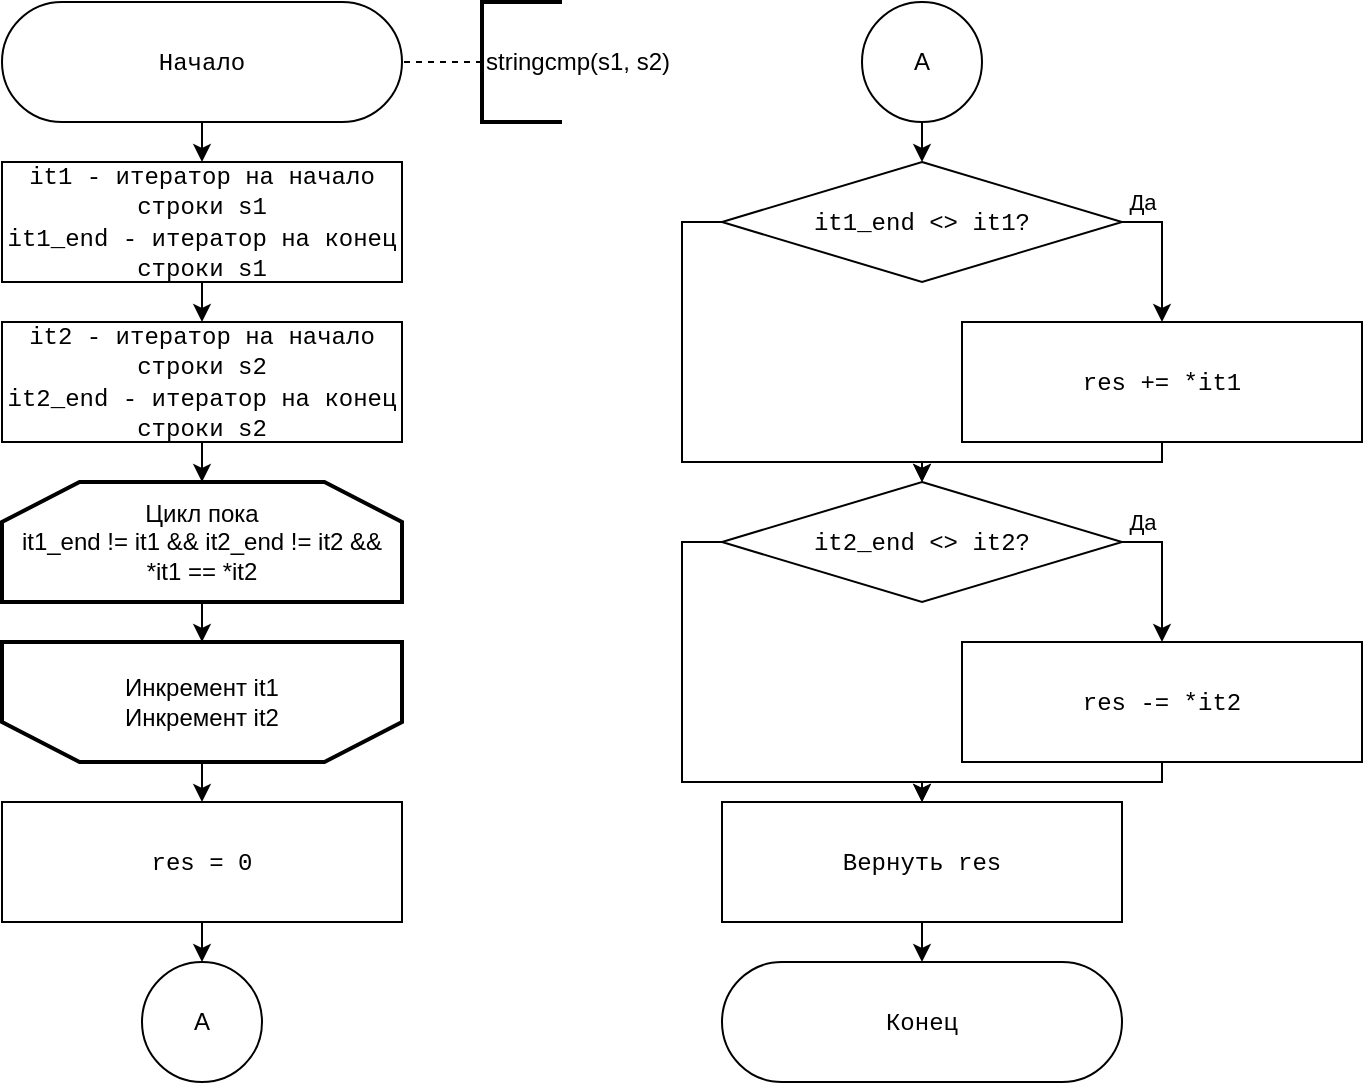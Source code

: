 <mxfile version="15.4.0" type="device" pages="3"><diagram id="o8VH5TPgY_gEBX9UMWoy" name="nonparallel"><mxGraphModel dx="1221" dy="725" grid="1" gridSize="10" guides="1" tooltips="1" connect="1" arrows="1" fold="1" page="1" pageScale="1" pageWidth="850" pageHeight="1100" math="0" shadow="0"><root><mxCell id="0"/><mxCell id="1" parent="0"/><mxCell id="UhBaUYW1Ahzp2JPRD1nM-7" style="edgeStyle=orthogonalEdgeStyle;rounded=0;orthogonalLoop=1;jettySize=auto;html=1;exitX=0.5;exitY=1;exitDx=0;exitDy=0;entryX=0.5;entryY=0;entryDx=0;entryDy=0;" edge="1" parent="1" source="UhBaUYW1Ahzp2JPRD1nM-1" target="UhBaUYW1Ahzp2JPRD1nM-5"><mxGeometry relative="1" as="geometry"/></mxCell><mxCell id="UhBaUYW1Ahzp2JPRD1nM-1" value="&lt;font face=&quot;Courier New&quot;&gt;Начало&lt;/font&gt;" style="rounded=1;whiteSpace=wrap;html=1;arcSize=50;" vertex="1" parent="1"><mxGeometry x="40" y="40" width="200" height="60" as="geometry"/></mxCell><mxCell id="UhBaUYW1Ahzp2JPRD1nM-2" style="edgeStyle=orthogonalEdgeStyle;rounded=0;orthogonalLoop=1;jettySize=auto;html=1;exitX=0;exitY=0.5;exitDx=0;exitDy=0;exitPerimeter=0;entryX=1;entryY=0.5;entryDx=0;entryDy=0;endArrow=none;endFill=0;dashed=1;" edge="1" parent="1" source="UhBaUYW1Ahzp2JPRD1nM-3" target="UhBaUYW1Ahzp2JPRD1nM-1"><mxGeometry relative="1" as="geometry"/></mxCell><mxCell id="UhBaUYW1Ahzp2JPRD1nM-3" value="stringcmp(s1, s2)" style="strokeWidth=2;html=1;shape=mxgraph.flowchart.annotation_1;align=left;pointerEvents=1;" vertex="1" parent="1"><mxGeometry x="280" y="40" width="40" height="60" as="geometry"/></mxCell><mxCell id="UhBaUYW1Ahzp2JPRD1nM-4" style="edgeStyle=orthogonalEdgeStyle;rounded=0;orthogonalLoop=1;jettySize=auto;html=1;exitX=0.5;exitY=1;exitDx=0;exitDy=0;exitPerimeter=0;" edge="1" parent="1" source="UhBaUYW1Ahzp2JPRD1nM-3" target="UhBaUYW1Ahzp2JPRD1nM-3"><mxGeometry relative="1" as="geometry"/></mxCell><mxCell id="UhBaUYW1Ahzp2JPRD1nM-8" style="edgeStyle=orthogonalEdgeStyle;rounded=0;orthogonalLoop=1;jettySize=auto;html=1;exitX=0.5;exitY=1;exitDx=0;exitDy=0;entryX=0.5;entryY=0;entryDx=0;entryDy=0;" edge="1" parent="1" source="UhBaUYW1Ahzp2JPRD1nM-5" target="UhBaUYW1Ahzp2JPRD1nM-6"><mxGeometry relative="1" as="geometry"/></mxCell><mxCell id="UhBaUYW1Ahzp2JPRD1nM-5" value="&lt;font face=&quot;Courier New&quot;&gt;it1 - итератор на начало строки s1&lt;br&gt;it1_end - итератор на конец строки s1&lt;br&gt;&lt;/font&gt;" style="rounded=0;whiteSpace=wrap;html=1;" vertex="1" parent="1"><mxGeometry x="40" y="120" width="200" height="60" as="geometry"/></mxCell><mxCell id="UhBaUYW1Ahzp2JPRD1nM-12" style="edgeStyle=orthogonalEdgeStyle;rounded=0;orthogonalLoop=1;jettySize=auto;html=1;exitX=0.5;exitY=1;exitDx=0;exitDy=0;entryX=0.5;entryY=0;entryDx=0;entryDy=0;entryPerimeter=0;" edge="1" parent="1" source="UhBaUYW1Ahzp2JPRD1nM-6" target="UhBaUYW1Ahzp2JPRD1nM-9"><mxGeometry relative="1" as="geometry"/></mxCell><mxCell id="UhBaUYW1Ahzp2JPRD1nM-6" value="&lt;span style=&quot;font-family: &amp;#34;courier new&amp;#34;&quot;&gt;it2 - итератор на начало строки s2&lt;/span&gt;&lt;br style=&quot;font-family: &amp;#34;courier new&amp;#34;&quot;&gt;&lt;span style=&quot;font-family: &amp;#34;courier new&amp;#34;&quot;&gt;it2_end - итератор на конец строки s2&lt;/span&gt;" style="rounded=0;whiteSpace=wrap;html=1;" vertex="1" parent="1"><mxGeometry x="40" y="200" width="200" height="60" as="geometry"/></mxCell><mxCell id="UhBaUYW1Ahzp2JPRD1nM-13" style="edgeStyle=orthogonalEdgeStyle;rounded=0;orthogonalLoop=1;jettySize=auto;html=1;exitX=0.5;exitY=1;exitDx=0;exitDy=0;exitPerimeter=0;entryX=0.5;entryY=1;entryDx=0;entryDy=0;entryPerimeter=0;" edge="1" parent="1" source="UhBaUYW1Ahzp2JPRD1nM-9" target="UhBaUYW1Ahzp2JPRD1nM-10"><mxGeometry relative="1" as="geometry"/></mxCell><mxCell id="UhBaUYW1Ahzp2JPRD1nM-9" value="Цикл пока&lt;br&gt;it1_end != it1 &amp;amp;&amp;amp; it2_end != it2 &amp;amp;&amp;amp; *it1 == *it2" style="strokeWidth=2;html=1;shape=stencil(rZVNb4MwDIZ/Ta5VIFpXjlPWnapeetg5pe6ICgkKWbv9+6W4aHwMxrxKHPBreB9sbIUJWWWqBBZzowpg4pnF8cbaMggbXWgfwnCbYWLJMbxgmKwwVFUJqUftrJxW+xwwU3lnT3DRB39z0CYDh65izfhTeOZ6CZlaY4KJtqbqZFr5YKa0Ce/yDzTjiwfEfN5ijMpAKMCD66jf5W1RYPELmRTNI+0IpG5FDfc30uvfSRGNtKZ0r8+KZsK2hLr4gsc9XLKayduReAm1OlIvm60jVDfCEzIoYwso5F6lpzdn383hx68s1XW5B4kmXdgztIau16upBjQOuTYth8d/O/QaeAeLJcGC39mBUgblb6S5rWBiaIM+mIhaHRkjIY/WwcR8HXWe4zkyNroDg1rFc60WvgA=);whiteSpace=wrap;" vertex="1" parent="1"><mxGeometry x="40" y="280" width="200" height="60" as="geometry"/></mxCell><mxCell id="UhBaUYW1Ahzp2JPRD1nM-22" style="edgeStyle=orthogonalEdgeStyle;rounded=0;orthogonalLoop=1;jettySize=auto;html=1;exitX=0.5;exitY=0;exitDx=0;exitDy=0;exitPerimeter=0;entryX=0.5;entryY=0;entryDx=0;entryDy=0;" edge="1" parent="1" source="UhBaUYW1Ahzp2JPRD1nM-10" target="UhBaUYW1Ahzp2JPRD1nM-14"><mxGeometry relative="1" as="geometry"/></mxCell><mxCell id="UhBaUYW1Ahzp2JPRD1nM-10" value="Инкремент it1&lt;br&gt;Инкремент it2" style="strokeWidth=2;html=1;shape=stencil(rZVNb4MwDIZ/Ta5VIFpXjlPWnapeetg5pe6ICgkKWbv9+6W4aHwMxrxKHPBreB9sbIUJWWWqBBZzowpg4pnF8cbaMggbXWgfwnCbYWLJMbxgmKwwVFUJqUftrJxW+xwwU3lnT3DRB39z0CYDh65izfhTeOZ6CZlaY4KJtqbqZFr5YKa0Ce/yDzTjiwfEfN5ijMpAKMCD66jf5W1RYPELmRTNI+0IpG5FDfc30uvfSRGNtKZ0r8+KZsK2hLr4gsc9XLKayduReAm1OlIvm60jVDfCEzIoYwso5F6lpzdn383hx68s1XW5B4kmXdgztIau16upBjQOuTYth8d/O/QaeAeLJcGC39mBUgblb6S5rWBiaIM+mIhaHRkjIY/WwcR8HXWe4zkyNroDg1rFc60WvgA=);whiteSpace=wrap;direction=west;" vertex="1" parent="1"><mxGeometry x="40" y="360" width="200" height="60" as="geometry"/></mxCell><mxCell id="UhBaUYW1Ahzp2JPRD1nM-33" style="edgeStyle=orthogonalEdgeStyle;rounded=0;orthogonalLoop=1;jettySize=auto;html=1;exitX=0.5;exitY=1;exitDx=0;exitDy=0;entryX=0.5;entryY=0;entryDx=0;entryDy=0;" edge="1" parent="1" source="UhBaUYW1Ahzp2JPRD1nM-14" target="UhBaUYW1Ahzp2JPRD1nM-32"><mxGeometry relative="1" as="geometry"/></mxCell><mxCell id="UhBaUYW1Ahzp2JPRD1nM-14" value="&lt;font face=&quot;courier new&quot;&gt;res = 0&lt;/font&gt;" style="rounded=0;whiteSpace=wrap;html=1;" vertex="1" parent="1"><mxGeometry x="40" y="440" width="200" height="60" as="geometry"/></mxCell><mxCell id="UhBaUYW1Ahzp2JPRD1nM-23" style="edgeStyle=orthogonalEdgeStyle;rounded=0;orthogonalLoop=1;jettySize=auto;html=1;exitX=1;exitY=0.5;exitDx=0;exitDy=0;entryX=0.5;entryY=0;entryDx=0;entryDy=0;" edge="1" parent="1" source="UhBaUYW1Ahzp2JPRD1nM-15" target="UhBaUYW1Ahzp2JPRD1nM-16"><mxGeometry relative="1" as="geometry"/></mxCell><mxCell id="UhBaUYW1Ahzp2JPRD1nM-30" value="Да" style="edgeLabel;html=1;align=center;verticalAlign=middle;resizable=0;points=[];" vertex="1" connectable="0" parent="UhBaUYW1Ahzp2JPRD1nM-23"><mxGeometry x="-0.337" y="1" relative="1" as="geometry"><mxPoint x="-11" y="-13" as="offset"/></mxGeometry></mxCell><mxCell id="UhBaUYW1Ahzp2JPRD1nM-28" style="edgeStyle=orthogonalEdgeStyle;rounded=0;orthogonalLoop=1;jettySize=auto;html=1;exitX=0;exitY=0.5;exitDx=0;exitDy=0;entryX=0.5;entryY=0;entryDx=0;entryDy=0;" edge="1" parent="1" source="UhBaUYW1Ahzp2JPRD1nM-15" target="UhBaUYW1Ahzp2JPRD1nM-17"><mxGeometry relative="1" as="geometry"><Array as="points"><mxPoint x="380" y="150"/><mxPoint x="380" y="270"/><mxPoint x="500" y="270"/></Array></mxGeometry></mxCell><mxCell id="UhBaUYW1Ahzp2JPRD1nM-15" value="&lt;font face=&quot;Courier New&quot;&gt;it1_end &amp;lt;&amp;gt; it1?&lt;/font&gt;" style="rhombus;whiteSpace=wrap;html=1;" vertex="1" parent="1"><mxGeometry x="400" y="120" width="200" height="60" as="geometry"/></mxCell><mxCell id="UhBaUYW1Ahzp2JPRD1nM-24" style="edgeStyle=orthogonalEdgeStyle;rounded=0;orthogonalLoop=1;jettySize=auto;html=1;exitX=0.5;exitY=1;exitDx=0;exitDy=0;entryX=0.5;entryY=0;entryDx=0;entryDy=0;" edge="1" parent="1" source="UhBaUYW1Ahzp2JPRD1nM-16" target="UhBaUYW1Ahzp2JPRD1nM-17"><mxGeometry relative="1" as="geometry"><Array as="points"><mxPoint x="620" y="270"/><mxPoint x="500" y="270"/></Array></mxGeometry></mxCell><mxCell id="UhBaUYW1Ahzp2JPRD1nM-16" value="&lt;span style=&quot;font-family: &amp;#34;courier new&amp;#34;&quot;&gt;res += *it1&lt;/span&gt;" style="rounded=0;whiteSpace=wrap;html=1;" vertex="1" parent="1"><mxGeometry x="520" y="200" width="200" height="60" as="geometry"/></mxCell><mxCell id="UhBaUYW1Ahzp2JPRD1nM-25" style="edgeStyle=orthogonalEdgeStyle;rounded=0;orthogonalLoop=1;jettySize=auto;html=1;exitX=1;exitY=0.5;exitDx=0;exitDy=0;entryX=0.5;entryY=0;entryDx=0;entryDy=0;" edge="1" parent="1" source="UhBaUYW1Ahzp2JPRD1nM-17" target="UhBaUYW1Ahzp2JPRD1nM-18"><mxGeometry relative="1" as="geometry"/></mxCell><mxCell id="UhBaUYW1Ahzp2JPRD1nM-31" value="Да" style="edgeLabel;html=1;align=center;verticalAlign=middle;resizable=0;points=[];" vertex="1" connectable="0" parent="UhBaUYW1Ahzp2JPRD1nM-25"><mxGeometry x="-0.166" y="-1" relative="1" as="geometry"><mxPoint x="-9" y="-19" as="offset"/></mxGeometry></mxCell><mxCell id="UhBaUYW1Ahzp2JPRD1nM-29" style="edgeStyle=orthogonalEdgeStyle;rounded=0;orthogonalLoop=1;jettySize=auto;html=1;exitX=0;exitY=0.5;exitDx=0;exitDy=0;entryX=0.5;entryY=0;entryDx=0;entryDy=0;" edge="1" parent="1" source="UhBaUYW1Ahzp2JPRD1nM-17" target="UhBaUYW1Ahzp2JPRD1nM-19"><mxGeometry relative="1" as="geometry"><Array as="points"><mxPoint x="380" y="310"/><mxPoint x="380" y="430"/><mxPoint x="500" y="430"/></Array></mxGeometry></mxCell><mxCell id="UhBaUYW1Ahzp2JPRD1nM-17" value="&lt;font face=&quot;Courier New&quot;&gt;it2_end &amp;lt;&amp;gt; it2?&lt;/font&gt;" style="rhombus;whiteSpace=wrap;html=1;" vertex="1" parent="1"><mxGeometry x="400" y="280" width="200" height="60" as="geometry"/></mxCell><mxCell id="UhBaUYW1Ahzp2JPRD1nM-26" style="edgeStyle=orthogonalEdgeStyle;rounded=0;orthogonalLoop=1;jettySize=auto;html=1;exitX=0.5;exitY=1;exitDx=0;exitDy=0;entryX=0.5;entryY=0;entryDx=0;entryDy=0;" edge="1" parent="1" source="UhBaUYW1Ahzp2JPRD1nM-18" target="UhBaUYW1Ahzp2JPRD1nM-19"><mxGeometry relative="1" as="geometry"><Array as="points"><mxPoint x="620" y="430"/><mxPoint x="500" y="430"/></Array></mxGeometry></mxCell><mxCell id="UhBaUYW1Ahzp2JPRD1nM-18" value="&lt;span style=&quot;font-family: &amp;#34;courier new&amp;#34;&quot;&gt;res -= *it2&lt;/span&gt;" style="rounded=0;whiteSpace=wrap;html=1;" vertex="1" parent="1"><mxGeometry x="520" y="360" width="200" height="60" as="geometry"/></mxCell><mxCell id="UhBaUYW1Ahzp2JPRD1nM-27" style="edgeStyle=orthogonalEdgeStyle;rounded=0;orthogonalLoop=1;jettySize=auto;html=1;exitX=0.5;exitY=1;exitDx=0;exitDy=0;entryX=0.5;entryY=0;entryDx=0;entryDy=0;" edge="1" parent="1" source="UhBaUYW1Ahzp2JPRD1nM-19" target="UhBaUYW1Ahzp2JPRD1nM-20"><mxGeometry relative="1" as="geometry"/></mxCell><mxCell id="UhBaUYW1Ahzp2JPRD1nM-19" value="&lt;font face=&quot;courier new&quot;&gt;Вернуть res&lt;/font&gt;" style="rounded=0;whiteSpace=wrap;html=1;" vertex="1" parent="1"><mxGeometry x="400" y="440" width="200" height="60" as="geometry"/></mxCell><mxCell id="UhBaUYW1Ahzp2JPRD1nM-20" value="&lt;font face=&quot;Courier New&quot;&gt;Конец&lt;/font&gt;" style="rounded=1;whiteSpace=wrap;html=1;arcSize=50;" vertex="1" parent="1"><mxGeometry x="400" y="520" width="200" height="60" as="geometry"/></mxCell><mxCell id="UhBaUYW1Ahzp2JPRD1nM-32" value="A&lt;span style=&quot;color: rgba(0 , 0 , 0 , 0) ; font-family: monospace ; font-size: 0px&quot;&gt;%3CmxGraphModel%3E%3Croot%3E%3CmxCell%20id%3D%220%22%2F%3E%3CmxCell%20id%3D%221%22%20parent%3D%220%22%2F%3E%3CmxCell%20id%3D%222%22%20value%3D%22%26lt%3Bfont%20face%3D%26quot%3BCourier%20New%26quot%3B%26gt%3Bprev%20%3D%20curr%26lt%3Bbr%26gt%3B%26lt%3B%2Ffont%26gt%3B%22%20style%3D%22rounded%3D0%3BwhiteSpace%3Dwrap%3Bhtml%3D1%3B%22%20vertex%3D%221%22%20parent%3D%221%22%3E%3CmxGeometry%20x%3D%2240%22%20y%3D%221270%22%20width%3D%22200%22%20height%3D%2280%22%20as%3D%22geometry%22%2F%3E%3C%2FmxCell%3E%3C%2Froot%3E%3C%2FmxGraphModel%3E&lt;/span&gt;" style="ellipse;whiteSpace=wrap;html=1;aspect=fixed;" vertex="1" parent="1"><mxGeometry x="110" y="520" width="60" height="60" as="geometry"/></mxCell><mxCell id="UhBaUYW1Ahzp2JPRD1nM-35" style="edgeStyle=orthogonalEdgeStyle;rounded=0;orthogonalLoop=1;jettySize=auto;html=1;exitX=0.5;exitY=1;exitDx=0;exitDy=0;entryX=0.5;entryY=0;entryDx=0;entryDy=0;" edge="1" parent="1" source="UhBaUYW1Ahzp2JPRD1nM-34" target="UhBaUYW1Ahzp2JPRD1nM-15"><mxGeometry relative="1" as="geometry"/></mxCell><mxCell id="UhBaUYW1Ahzp2JPRD1nM-34" value="A&lt;span style=&quot;color: rgba(0 , 0 , 0 , 0) ; font-family: monospace ; font-size: 0px&quot;&gt;%3CmxGraphModel%3E%3Croot%3E%3CmxCell%20id%3D%220%22%2F%3E%3CmxCell%20id%3D%221%22%20parent%3D%220%22%2F%3E%3CmxCell%20id%3D%222%22%20value%3D%22%26lt%3Bfont%20face%3D%26quot%3BCourier%20New%26quot%3B%26gt%3Bprev%20%3D%20curr%26lt%3Bbr%26gt%3B%26lt%3B%2Ffont%26gt%3B%22%20style%3D%22rounded%3D0%3BwhiteSpace%3Dwrap%3Bhtml%3D1%3B%22%20vertex%3D%221%22%20parent%3D%221%22%3E%3CmxGeometry%20x%3D%2240%22%20y%3D%221270%22%20width%3D%22200%22%20height%3D%2280%22%20as%3D%22geometry%22%2F%3E%3C%2FmxCell%3E%3C%2Froot%3E%3C%2FmxGraphModel%3E&lt;/span&gt;" style="ellipse;whiteSpace=wrap;html=1;aspect=fixed;" vertex="1" parent="1"><mxGeometry x="470" y="40" width="60" height="60" as="geometry"/></mxCell></root></mxGraphModel></diagram><diagram id="RXNOvgg6ltYMyxtpwmwI" name="parallel"><mxGraphModel dx="1483" dy="880" grid="1" gridSize="10" guides="1" tooltips="1" connect="1" arrows="1" fold="1" page="1" pageScale="1" pageWidth="850" pageHeight="1100" math="0" shadow="0"><root><mxCell id="GRHpIjfC-i7jnpCDM-xS-0"/><mxCell id="GRHpIjfC-i7jnpCDM-xS-1" parent="GRHpIjfC-i7jnpCDM-xS-0"/><mxCell id="LGDrl4a6x0LXJCJtJrOC-1" style="edgeStyle=orthogonalEdgeStyle;rounded=0;orthogonalLoop=1;jettySize=auto;html=1;exitX=0.5;exitY=1;exitDx=0;exitDy=0;entryX=0.5;entryY=0;entryDx=0;entryDy=0;" edge="1" parent="GRHpIjfC-i7jnpCDM-xS-1" source="GRHpIjfC-i7jnpCDM-xS-3" target="LGDrl4a6x0LXJCJtJrOC-0"><mxGeometry relative="1" as="geometry"/></mxCell><mxCell id="GRHpIjfC-i7jnpCDM-xS-3" value="&lt;font face=&quot;Courier New&quot;&gt;Начало&lt;/font&gt;" style="rounded=1;whiteSpace=wrap;html=1;arcSize=50;" vertex="1" parent="GRHpIjfC-i7jnpCDM-xS-1"><mxGeometry x="40" y="40" width="200" height="60" as="geometry"/></mxCell><mxCell id="GRHpIjfC-i7jnpCDM-xS-4" style="edgeStyle=orthogonalEdgeStyle;rounded=0;orthogonalLoop=1;jettySize=auto;html=1;exitX=0;exitY=0.5;exitDx=0;exitDy=0;exitPerimeter=0;entryX=1;entryY=0.5;entryDx=0;entryDy=0;endArrow=none;endFill=0;dashed=1;" edge="1" parent="GRHpIjfC-i7jnpCDM-xS-1" source="GRHpIjfC-i7jnpCDM-xS-5" target="GRHpIjfC-i7jnpCDM-xS-3"><mxGeometry relative="1" as="geometry"/></mxCell><mxCell id="GRHpIjfC-i7jnpCDM-xS-5" value="stringcmp_ll(s1, s2, th_num)" style="strokeWidth=2;html=1;shape=mxgraph.flowchart.annotation_1;align=left;pointerEvents=1;" vertex="1" parent="GRHpIjfC-i7jnpCDM-xS-1"><mxGeometry x="280" y="40" width="40" height="60" as="geometry"/></mxCell><mxCell id="GRHpIjfC-i7jnpCDM-xS-6" style="edgeStyle=orthogonalEdgeStyle;rounded=0;orthogonalLoop=1;jettySize=auto;html=1;exitX=0.5;exitY=1;exitDx=0;exitDy=0;exitPerimeter=0;" edge="1" parent="GRHpIjfC-i7jnpCDM-xS-1" source="GRHpIjfC-i7jnpCDM-xS-5" target="GRHpIjfC-i7jnpCDM-xS-5"><mxGeometry relative="1" as="geometry"/></mxCell><mxCell id="GRHpIjfC-i7jnpCDM-xS-7" style="edgeStyle=orthogonalEdgeStyle;rounded=0;orthogonalLoop=1;jettySize=auto;html=1;exitX=0.5;exitY=1;exitDx=0;exitDy=0;entryX=0.5;entryY=0;entryDx=0;entryDy=0;" edge="1" parent="GRHpIjfC-i7jnpCDM-xS-1" source="GRHpIjfC-i7jnpCDM-xS-8" target="GRHpIjfC-i7jnpCDM-xS-10"><mxGeometry relative="1" as="geometry"/></mxCell><mxCell id="GRHpIjfC-i7jnpCDM-xS-8" value="&lt;font face=&quot;Courier New&quot;&gt;it1 = s1.iter + offset&lt;br&gt;it2 = s2.iter + offset&lt;br&gt;вычислить следующий offset&lt;br&gt;&lt;/font&gt;" style="rounded=0;whiteSpace=wrap;html=1;" vertex="1" parent="GRHpIjfC-i7jnpCDM-xS-1"><mxGeometry x="40" y="360" width="200" height="60" as="geometry"/></mxCell><mxCell id="IY6eLHTt4f0jFhMN5f1L-3" style="edgeStyle=orthogonalEdgeStyle;rounded=0;orthogonalLoop=1;jettySize=auto;html=1;exitX=0.5;exitY=1;exitDx=0;exitDy=0;entryX=0.5;entryY=0;entryDx=0;entryDy=0;" edge="1" parent="GRHpIjfC-i7jnpCDM-xS-1" source="GRHpIjfC-i7jnpCDM-xS-10" target="IY6eLHTt4f0jFhMN5f1L-2"><mxGeometry relative="1" as="geometry"/></mxCell><mxCell id="GRHpIjfC-i7jnpCDM-xS-10" value="&lt;span style=&quot;font-family: &amp;#34;courier new&amp;#34;&quot;&gt;it1_end = s1.iter + offset&lt;/span&gt;&lt;br style=&quot;font-family: &amp;#34;courier new&amp;#34;&quot;&gt;&lt;span style=&quot;font-family: &amp;#34;courier new&amp;#34;&quot;&gt;it2_end = s2.iter + offset&lt;/span&gt;" style="rounded=0;whiteSpace=wrap;html=1;" vertex="1" parent="GRHpIjfC-i7jnpCDM-xS-1"><mxGeometry x="40" y="440" width="200" height="60" as="geometry"/></mxCell><mxCell id="GRHpIjfC-i7jnpCDM-xS-11" style="edgeStyle=orthogonalEdgeStyle;rounded=0;orthogonalLoop=1;jettySize=auto;html=1;exitX=0.5;exitY=1;exitDx=0;exitDy=0;entryX=0.5;entryY=1;entryDx=0;entryDy=0;entryPerimeter=0;" edge="1" parent="GRHpIjfC-i7jnpCDM-xS-1" source="LGDrl4a6x0LXJCJtJrOC-4" target="GRHpIjfC-i7jnpCDM-xS-14"><mxGeometry relative="1" as="geometry"><mxPoint x="500" y="180" as="sourcePoint"/></mxGeometry></mxCell><mxCell id="GRHpIjfC-i7jnpCDM-xS-13" style="edgeStyle=orthogonalEdgeStyle;rounded=0;orthogonalLoop=1;jettySize=auto;html=1;exitX=0.5;exitY=0;exitDx=0;exitDy=0;exitPerimeter=0;entryX=0.5;entryY=0;entryDx=0;entryDy=0;" edge="1" parent="GRHpIjfC-i7jnpCDM-xS-1" source="GRHpIjfC-i7jnpCDM-xS-14" target="GRHpIjfC-i7jnpCDM-xS-16"><mxGeometry relative="1" as="geometry"/></mxCell><mxCell id="GRHpIjfC-i7jnpCDM-xS-14" value="Инкремент i" style="strokeWidth=2;html=1;shape=stencil(rZVNb4MwDIZ/Ta5VIFpXjlPWnapeetg5pe6ICgkKWbv9+6W4aHwMxrxKHPBreB9sbIUJWWWqBBZzowpg4pnF8cbaMggbXWgfwnCbYWLJMbxgmKwwVFUJqUftrJxW+xwwU3lnT3DRB39z0CYDh65izfhTeOZ6CZlaY4KJtqbqZFr5YKa0Ce/yDzTjiwfEfN5ijMpAKMCD66jf5W1RYPELmRTNI+0IpG5FDfc30uvfSRGNtKZ0r8+KZsK2hLr4gsc9XLKayduReAm1OlIvm60jVDfCEzIoYwso5F6lpzdn383hx68s1XW5B4kmXdgztIau16upBjQOuTYth8d/O/QaeAeLJcGC39mBUgblb6S5rWBiaIM+mIhaHRkjIY/WwcR8HXWe4zkyNroDg1rFc60WvgA=);whiteSpace=wrap;direction=west;" vertex="1" parent="GRHpIjfC-i7jnpCDM-xS-1"><mxGeometry x="400" y="200" width="200" height="60" as="geometry"/></mxCell><mxCell id="GRHpIjfC-i7jnpCDM-xS-15" style="edgeStyle=orthogonalEdgeStyle;rounded=0;orthogonalLoop=1;jettySize=auto;html=1;exitX=0.5;exitY=1;exitDx=0;exitDy=0;entryX=0.5;entryY=0;entryDx=0;entryDy=0;entryPerimeter=0;" edge="1" parent="GRHpIjfC-i7jnpCDM-xS-1" source="GRHpIjfC-i7jnpCDM-xS-16" target="LGDrl4a6x0LXJCJtJrOC-5"><mxGeometry relative="1" as="geometry"><mxPoint x="500" y="360.0" as="targetPoint"/></mxGeometry></mxCell><mxCell id="GRHpIjfC-i7jnpCDM-xS-16" value="&lt;font face=&quot;courier new&quot;&gt;res = 0&lt;/font&gt;" style="rounded=0;whiteSpace=wrap;html=1;" vertex="1" parent="GRHpIjfC-i7jnpCDM-xS-1"><mxGeometry x="400" y="280" width="200" height="60" as="geometry"/></mxCell><mxCell id="LGDrl4a6x0LXJCJtJrOC-10" style="edgeStyle=orthogonalEdgeStyle;rounded=0;orthogonalLoop=1;jettySize=auto;html=1;exitX=0.5;exitY=1;exitDx=0;exitDy=0;entryX=0.5;entryY=0;entryDx=0;entryDy=0;" edge="1" parent="GRHpIjfC-i7jnpCDM-xS-1" source="LGDrl4a6x0LXJCJtJrOC-0" target="LGDrl4a6x0LXJCJtJrOC-2"><mxGeometry relative="1" as="geometry"/></mxCell><mxCell id="LGDrl4a6x0LXJCJtJrOC-0" value="&lt;font face=&quot;Courier New&quot;&gt;cmp_len = min(s1.len, s2.len)&lt;br&gt;offset = 0&lt;br&gt;&lt;/font&gt;" style="rounded=0;whiteSpace=wrap;html=1;" vertex="1" parent="GRHpIjfC-i7jnpCDM-xS-1"><mxGeometry x="40" y="120" width="200" height="60" as="geometry"/></mxCell><mxCell id="LGDrl4a6x0LXJCJtJrOC-11" style="edgeStyle=orthogonalEdgeStyle;rounded=0;orthogonalLoop=1;jettySize=auto;html=1;exitX=0.5;exitY=1;exitDx=0;exitDy=0;entryX=0.5;entryY=0;entryDx=0;entryDy=0;entryPerimeter=0;" edge="1" parent="GRHpIjfC-i7jnpCDM-xS-1" source="LGDrl4a6x0LXJCJtJrOC-2" target="LGDrl4a6x0LXJCJtJrOC-3"><mxGeometry relative="1" as="geometry"/></mxCell><mxCell id="LGDrl4a6x0LXJCJtJrOC-2" value="&lt;font face=&quot;Courier New&quot;&gt;min_per_th = cmp_len div th_num&lt;br&gt;extra = cmp_len mod th_num&lt;br&gt;&lt;/font&gt;" style="rounded=0;whiteSpace=wrap;html=1;" vertex="1" parent="GRHpIjfC-i7jnpCDM-xS-1"><mxGeometry x="40" y="200" width="200" height="60" as="geometry"/></mxCell><mxCell id="LGDrl4a6x0LXJCJtJrOC-12" style="edgeStyle=orthogonalEdgeStyle;rounded=0;orthogonalLoop=1;jettySize=auto;html=1;exitX=0.5;exitY=1;exitDx=0;exitDy=0;exitPerimeter=0;entryX=0.5;entryY=0;entryDx=0;entryDy=0;" edge="1" parent="GRHpIjfC-i7jnpCDM-xS-1" source="LGDrl4a6x0LXJCJtJrOC-3" target="GRHpIjfC-i7jnpCDM-xS-8"><mxGeometry relative="1" as="geometry"/></mxCell><mxCell id="LGDrl4a6x0LXJCJtJrOC-3" value="Цикл i от 0 до th_num" style="strokeWidth=2;html=1;shape=stencil(rZVNb4MwDIZ/Ta5VIFpXjlPWnapeetg5pe6ICgkKWbv9+6W4aHwMxrxKHPBreB9sbIUJWWWqBBZzowpg4pnF8cbaMggbXWgfwnCbYWLJMbxgmKwwVFUJqUftrJxW+xwwU3lnT3DRB39z0CYDh65izfhTeOZ6CZlaY4KJtqbqZFr5YKa0Ce/yDzTjiwfEfN5ijMpAKMCD66jf5W1RYPELmRTNI+0IpG5FDfc30uvfSRGNtKZ0r8+KZsK2hLr4gsc9XLKayduReAm1OlIvm60jVDfCEzIoYwso5F6lpzdn383hx68s1XW5B4kmXdgztIau16upBjQOuTYth8d/O/QaeAeLJcGC39mBUgblb6S5rWBiaIM+mIhaHRkjIY/WwcR8HXWe4zkyNroDg1rFc60WvgA=);whiteSpace=wrap;" vertex="1" parent="GRHpIjfC-i7jnpCDM-xS-1"><mxGeometry x="40" y="280" width="200" height="60" as="geometry"/></mxCell><mxCell id="LGDrl4a6x0LXJCJtJrOC-4" value="&lt;font face=&quot;courier new&quot;&gt;fur[i] = stirngcmpn(it1, it1_end, it2, it2_end)&lt;/font&gt;" style="rounded=0;whiteSpace=wrap;html=1;" vertex="1" parent="GRHpIjfC-i7jnpCDM-xS-1"><mxGeometry x="400" y="120" width="200" height="60" as="geometry"/></mxCell><mxCell id="LGDrl4a6x0LXJCJtJrOC-9" style="edgeStyle=orthogonalEdgeStyle;rounded=0;orthogonalLoop=1;jettySize=auto;html=1;exitX=0.5;exitY=1;exitDx=0;exitDy=0;exitPerimeter=0;entryX=0.5;entryY=0;entryDx=0;entryDy=0;" edge="1" parent="GRHpIjfC-i7jnpCDM-xS-1" source="LGDrl4a6x0LXJCJtJrOC-5" target="LGDrl4a6x0LXJCJtJrOC-7"><mxGeometry relative="1" as="geometry"/></mxCell><mxCell id="LGDrl4a6x0LXJCJtJrOC-5" value="Цикл пока&lt;br&gt;i &amp;lt; th_num &amp;amp;&amp;amp; res = 0" style="strokeWidth=2;html=1;shape=stencil(rZVNb4MwDIZ/Ta5VIFpXjlPWnapeetg5pe6ICgkKWbv9+6W4aHwMxrxKHPBreB9sbIUJWWWqBBZzowpg4pnF8cbaMggbXWgfwnCbYWLJMbxgmKwwVFUJqUftrJxW+xwwU3lnT3DRB39z0CYDh65izfhTeOZ6CZlaY4KJtqbqZFr5YKa0Ce/yDzTjiwfEfN5ijMpAKMCD66jf5W1RYPELmRTNI+0IpG5FDfc30uvfSRGNtKZ0r8+KZsK2hLr4gsc9XLKayduReAm1OlIvm60jVDfCEzIoYwso5F6lpzdn383hx68s1XW5B4kmXdgztIau16upBjQOuTYth8d/O/QaeAeLJcGC39mBUgblb6S5rWBiaIM+mIhaHRkjIY/WwcR8HXWe4zkyNroDg1rFc60WvgA=);whiteSpace=wrap;" vertex="1" parent="GRHpIjfC-i7jnpCDM-xS-1"><mxGeometry x="400" y="360" width="200" height="60" as="geometry"/></mxCell><mxCell id="LGDrl4a6x0LXJCJtJrOC-14" style="edgeStyle=orthogonalEdgeStyle;rounded=0;orthogonalLoop=1;jettySize=auto;html=1;exitX=0.5;exitY=0;exitDx=0;exitDy=0;exitPerimeter=0;entryX=0.5;entryY=0;entryDx=0;entryDy=0;" edge="1" parent="GRHpIjfC-i7jnpCDM-xS-1" source="LGDrl4a6x0LXJCJtJrOC-6" target="LGDrl4a6x0LXJCJtJrOC-13"><mxGeometry relative="1" as="geometry"/></mxCell><mxCell id="LGDrl4a6x0LXJCJtJrOC-6" value="Инкремент i" style="strokeWidth=2;html=1;shape=stencil(rZVNb4MwDIZ/Ta5VIFpXjlPWnapeetg5pe6ICgkKWbv9+6W4aHwMxrxKHPBreB9sbIUJWWWqBBZzowpg4pnF8cbaMggbXWgfwnCbYWLJMbxgmKwwVFUJqUftrJxW+xwwU3lnT3DRB39z0CYDh65izfhTeOZ6CZlaY4KJtqbqZFr5YKa0Ce/yDzTjiwfEfN5ijMpAKMCD66jf5W1RYPELmRTNI+0IpG5FDfc30uvfSRGNtKZ0r8+KZsK2hLr4gsc9XLKayduReAm1OlIvm60jVDfCEzIoYwso5F6lpzdn383hx68s1XW5B4kmXdgztIau16upBjQOuTYth8d/O/QaeAeLJcGC39mBUgblb6S5rWBiaIM+mIhaHRkjIY/WwcR8HXWe4zkyNroDg1rFc60WvgA=);whiteSpace=wrap;direction=west;" vertex="1" parent="GRHpIjfC-i7jnpCDM-xS-1"><mxGeometry x="400" y="520" width="200" height="60" as="geometry"/></mxCell><mxCell id="LGDrl4a6x0LXJCJtJrOC-8" style="edgeStyle=orthogonalEdgeStyle;rounded=0;orthogonalLoop=1;jettySize=auto;html=1;exitX=0.5;exitY=1;exitDx=0;exitDy=0;entryX=0.5;entryY=1;entryDx=0;entryDy=0;entryPerimeter=0;" edge="1" parent="GRHpIjfC-i7jnpCDM-xS-1" source="LGDrl4a6x0LXJCJtJrOC-7" target="LGDrl4a6x0LXJCJtJrOC-6"><mxGeometry relative="1" as="geometry"/></mxCell><mxCell id="LGDrl4a6x0LXJCJtJrOC-7" value="&lt;font face=&quot;courier new&quot;&gt;res = результат(fut[i])&lt;/font&gt;" style="rounded=0;whiteSpace=wrap;html=1;" vertex="1" parent="GRHpIjfC-i7jnpCDM-xS-1"><mxGeometry x="400" y="440" width="200" height="60" as="geometry"/></mxCell><mxCell id="LGDrl4a6x0LXJCJtJrOC-13" value="&lt;font face=&quot;Courier New&quot;&gt;Конец&lt;br&gt;&lt;/font&gt;" style="rounded=1;whiteSpace=wrap;html=1;arcSize=50;" vertex="1" parent="GRHpIjfC-i7jnpCDM-xS-1"><mxGeometry x="400" y="600" width="200" height="60" as="geometry"/></mxCell><mxCell id="IY6eLHTt4f0jFhMN5f1L-1" style="edgeStyle=orthogonalEdgeStyle;rounded=0;orthogonalLoop=1;jettySize=auto;html=1;exitX=0.5;exitY=1;exitDx=0;exitDy=0;entryX=0.5;entryY=0;entryDx=0;entryDy=0;" edge="1" parent="GRHpIjfC-i7jnpCDM-xS-1" source="IY6eLHTt4f0jFhMN5f1L-0" target="LGDrl4a6x0LXJCJtJrOC-4"><mxGeometry relative="1" as="geometry"/></mxCell><mxCell id="IY6eLHTt4f0jFhMN5f1L-0" value="В" style="ellipse;whiteSpace=wrap;html=1;aspect=fixed;" vertex="1" parent="GRHpIjfC-i7jnpCDM-xS-1"><mxGeometry x="470" y="40" width="60" height="60" as="geometry"/></mxCell><mxCell id="IY6eLHTt4f0jFhMN5f1L-2" value="В" style="ellipse;whiteSpace=wrap;html=1;aspect=fixed;" vertex="1" parent="GRHpIjfC-i7jnpCDM-xS-1"><mxGeometry x="110" y="520" width="60" height="60" as="geometry"/></mxCell></root></mxGraphModel></diagram><diagram id="f3L3IedzHPOuTkLrhW1J" name="parallel_sub"><mxGraphModel dx="1221" dy="725" grid="1" gridSize="10" guides="1" tooltips="1" connect="1" arrows="1" fold="1" page="1" pageScale="1" pageWidth="850" pageHeight="1100" math="0" shadow="0"><root><mxCell id="tlmaILtZjIW3LDFd-VqM-0"/><mxCell id="tlmaILtZjIW3LDFd-VqM-1" parent="tlmaILtZjIW3LDFd-VqM-0"/><mxCell id="Mlm_DHaN9O82fNn-fhWW-3" style="edgeStyle=orthogonalEdgeStyle;rounded=0;orthogonalLoop=1;jettySize=auto;html=1;exitX=0.5;exitY=1;exitDx=0;exitDy=0;entryX=0.5;entryY=0;entryDx=0;entryDy=0;entryPerimeter=0;" edge="1" parent="tlmaILtZjIW3LDFd-VqM-1" source="txIoxMcwaOBp6UXTUfbe-0" target="Mlm_DHaN9O82fNn-fhWW-1"><mxGeometry relative="1" as="geometry"/></mxCell><mxCell id="txIoxMcwaOBp6UXTUfbe-0" value="&lt;font face=&quot;Courier New&quot;&gt;Начало&lt;/font&gt;" style="rounded=1;whiteSpace=wrap;html=1;arcSize=50;" vertex="1" parent="tlmaILtZjIW3LDFd-VqM-1"><mxGeometry x="40" y="40" width="200" height="60" as="geometry"/></mxCell><mxCell id="txIoxMcwaOBp6UXTUfbe-1" style="edgeStyle=orthogonalEdgeStyle;rounded=0;orthogonalLoop=1;jettySize=auto;html=1;exitX=0;exitY=0.5;exitDx=0;exitDy=0;exitPerimeter=0;entryX=1;entryY=0.5;entryDx=0;entryDy=0;endArrow=none;endFill=0;dashed=1;" edge="1" parent="tlmaILtZjIW3LDFd-VqM-1" source="txIoxMcwaOBp6UXTUfbe-2" target="txIoxMcwaOBp6UXTUfbe-0"><mxGeometry relative="1" as="geometry"/></mxCell><mxCell id="txIoxMcwaOBp6UXTUfbe-2" value="stringcmpn(it1, it1_end, it2, it2_end)" style="strokeWidth=2;html=1;shape=mxgraph.flowchart.annotation_1;align=left;pointerEvents=1;" vertex="1" parent="tlmaILtZjIW3LDFd-VqM-1"><mxGeometry x="280" y="40" width="40" height="60" as="geometry"/></mxCell><mxCell id="txIoxMcwaOBp6UXTUfbe-3" style="edgeStyle=orthogonalEdgeStyle;rounded=0;orthogonalLoop=1;jettySize=auto;html=1;exitX=0.5;exitY=1;exitDx=0;exitDy=0;exitPerimeter=0;" edge="1" parent="tlmaILtZjIW3LDFd-VqM-1" source="txIoxMcwaOBp6UXTUfbe-2" target="txIoxMcwaOBp6UXTUfbe-2"><mxGeometry relative="1" as="geometry"/></mxCell><mxCell id="Mlm_DHaN9O82fNn-fhWW-0" style="edgeStyle=orthogonalEdgeStyle;rounded=0;orthogonalLoop=1;jettySize=auto;html=1;exitX=0.5;exitY=1;exitDx=0;exitDy=0;exitPerimeter=0;entryX=0.5;entryY=1;entryDx=0;entryDy=0;entryPerimeter=0;" edge="1" parent="tlmaILtZjIW3LDFd-VqM-1" source="Mlm_DHaN9O82fNn-fhWW-1" target="Mlm_DHaN9O82fNn-fhWW-2"><mxGeometry relative="1" as="geometry"/></mxCell><mxCell id="Mlm_DHaN9O82fNn-fhWW-1" value="Цикл пока&lt;br&gt;it1_end != it1 &amp;amp;&amp;amp; it2_end != it2 &amp;amp;&amp;amp; *it1 == *it2" style="strokeWidth=2;html=1;shape=stencil(rZVNb4MwDIZ/Ta5VIFpXjlPWnapeetg5pe6ICgkKWbv9+6W4aHwMxrxKHPBreB9sbIUJWWWqBBZzowpg4pnF8cbaMggbXWgfwnCbYWLJMbxgmKwwVFUJqUftrJxW+xwwU3lnT3DRB39z0CYDh65izfhTeOZ6CZlaY4KJtqbqZFr5YKa0Ce/yDzTjiwfEfN5ijMpAKMCD66jf5W1RYPELmRTNI+0IpG5FDfc30uvfSRGNtKZ0r8+KZsK2hLr4gsc9XLKayduReAm1OlIvm60jVDfCEzIoYwso5F6lpzdn383hx68s1XW5B4kmXdgztIau16upBjQOuTYth8d/O/QaeAeLJcGC39mBUgblb6S5rWBiaIM+mIhaHRkjIY/WwcR8HXWe4zkyNroDg1rFc60WvgA=);whiteSpace=wrap;" vertex="1" parent="tlmaILtZjIW3LDFd-VqM-1"><mxGeometry x="40" y="120" width="200" height="60" as="geometry"/></mxCell><mxCell id="Gjb7tyiLH7wRpNJnl69o-16" style="edgeStyle=orthogonalEdgeStyle;rounded=0;orthogonalLoop=1;jettySize=auto;html=1;exitX=0.5;exitY=0;exitDx=0;exitDy=0;exitPerimeter=0;entryX=0.5;entryY=0;entryDx=0;entryDy=0;" edge="1" parent="tlmaILtZjIW3LDFd-VqM-1" source="Mlm_DHaN9O82fNn-fhWW-2" target="Gjb7tyiLH7wRpNJnl69o-15"><mxGeometry relative="1" as="geometry"/></mxCell><mxCell id="Mlm_DHaN9O82fNn-fhWW-2" value="Инкремент it1&lt;br&gt;Инкремент it2" style="strokeWidth=2;html=1;shape=stencil(rZVNb4MwDIZ/Ta5VIFpXjlPWnapeetg5pe6ICgkKWbv9+6W4aHwMxrxKHPBreB9sbIUJWWWqBBZzowpg4pnF8cbaMggbXWgfwnCbYWLJMbxgmKwwVFUJqUftrJxW+xwwU3lnT3DRB39z0CYDh65izfhTeOZ6CZlaY4KJtqbqZFr5YKa0Ce/yDzTjiwfEfN5ijMpAKMCD66jf5W1RYPELmRTNI+0IpG5FDfc30uvfSRGNtKZ0r8+KZsK2hLr4gsc9XLKayduReAm1OlIvm60jVDfCEzIoYwso5F6lpzdn383hx68s1XW5B4kmXdgztIau16upBjQOuTYth8d/O/QaeAeLJcGC39mBUgblb6S5rWBiaIM+mIhaHRkjIY/WwcR8HXWe4zkyNroDg1rFc60WvgA=);whiteSpace=wrap;direction=west;" vertex="1" parent="tlmaILtZjIW3LDFd-VqM-1"><mxGeometry x="40" y="200" width="200" height="60" as="geometry"/></mxCell><mxCell id="Gjb7tyiLH7wRpNJnl69o-0" style="edgeStyle=orthogonalEdgeStyle;rounded=0;orthogonalLoop=1;jettySize=auto;html=1;exitX=1;exitY=0.5;exitDx=0;exitDy=0;entryX=0.5;entryY=0;entryDx=0;entryDy=0;" edge="1" parent="tlmaILtZjIW3LDFd-VqM-1" source="Gjb7tyiLH7wRpNJnl69o-3" target="Gjb7tyiLH7wRpNJnl69o-5"><mxGeometry relative="1" as="geometry"/></mxCell><mxCell id="Gjb7tyiLH7wRpNJnl69o-1" value="Да" style="edgeLabel;html=1;align=center;verticalAlign=middle;resizable=0;points=[];" vertex="1" connectable="0" parent="Gjb7tyiLH7wRpNJnl69o-0"><mxGeometry x="-0.337" y="1" relative="1" as="geometry"><mxPoint x="-11" y="-13" as="offset"/></mxGeometry></mxCell><mxCell id="Gjb7tyiLH7wRpNJnl69o-2" style="edgeStyle=orthogonalEdgeStyle;rounded=0;orthogonalLoop=1;jettySize=auto;html=1;exitX=0;exitY=0.5;exitDx=0;exitDy=0;entryX=0.5;entryY=0;entryDx=0;entryDy=0;" edge="1" parent="tlmaILtZjIW3LDFd-VqM-1" source="Gjb7tyiLH7wRpNJnl69o-3" target="Gjb7tyiLH7wRpNJnl69o-9"><mxGeometry relative="1" as="geometry"><Array as="points"><mxPoint x="20" y="390"/><mxPoint x="20" y="510"/><mxPoint x="140" y="510"/></Array></mxGeometry></mxCell><mxCell id="Gjb7tyiLH7wRpNJnl69o-3" value="&lt;font face=&quot;Courier New&quot;&gt;it1_end &amp;lt;&amp;gt; it1?&lt;/font&gt;" style="rhombus;whiteSpace=wrap;html=1;" vertex="1" parent="tlmaILtZjIW3LDFd-VqM-1"><mxGeometry x="40" y="360" width="200" height="60" as="geometry"/></mxCell><mxCell id="Gjb7tyiLH7wRpNJnl69o-4" style="edgeStyle=orthogonalEdgeStyle;rounded=0;orthogonalLoop=1;jettySize=auto;html=1;exitX=0.5;exitY=1;exitDx=0;exitDy=0;entryX=0.5;entryY=0;entryDx=0;entryDy=0;" edge="1" parent="tlmaILtZjIW3LDFd-VqM-1" source="Gjb7tyiLH7wRpNJnl69o-5" target="Gjb7tyiLH7wRpNJnl69o-9"><mxGeometry relative="1" as="geometry"><Array as="points"><mxPoint x="260" y="510"/><mxPoint x="140" y="510"/></Array></mxGeometry></mxCell><mxCell id="Gjb7tyiLH7wRpNJnl69o-5" value="&lt;span style=&quot;font-family: &amp;#34;courier new&amp;#34;&quot;&gt;res += *it1&lt;/span&gt;" style="rounded=0;whiteSpace=wrap;html=1;" vertex="1" parent="tlmaILtZjIW3LDFd-VqM-1"><mxGeometry x="160" y="440" width="200" height="60" as="geometry"/></mxCell><mxCell id="Gjb7tyiLH7wRpNJnl69o-6" style="edgeStyle=orthogonalEdgeStyle;rounded=0;orthogonalLoop=1;jettySize=auto;html=1;exitX=1;exitY=0.5;exitDx=0;exitDy=0;entryX=0.5;entryY=0;entryDx=0;entryDy=0;" edge="1" parent="tlmaILtZjIW3LDFd-VqM-1" source="Gjb7tyiLH7wRpNJnl69o-9" target="Gjb7tyiLH7wRpNJnl69o-11"><mxGeometry relative="1" as="geometry"/></mxCell><mxCell id="Gjb7tyiLH7wRpNJnl69o-7" value="Да" style="edgeLabel;html=1;align=center;verticalAlign=middle;resizable=0;points=[];" vertex="1" connectable="0" parent="Gjb7tyiLH7wRpNJnl69o-6"><mxGeometry x="-0.166" y="-1" relative="1" as="geometry"><mxPoint x="-9" y="-19" as="offset"/></mxGeometry></mxCell><mxCell id="Gjb7tyiLH7wRpNJnl69o-8" style="edgeStyle=orthogonalEdgeStyle;rounded=0;orthogonalLoop=1;jettySize=auto;html=1;exitX=0;exitY=0.5;exitDx=0;exitDy=0;entryX=0.5;entryY=0;entryDx=0;entryDy=0;" edge="1" parent="tlmaILtZjIW3LDFd-VqM-1" source="Gjb7tyiLH7wRpNJnl69o-9" target="Gjb7tyiLH7wRpNJnl69o-13"><mxGeometry relative="1" as="geometry"><Array as="points"><mxPoint x="20" y="550"/><mxPoint x="20" y="670"/><mxPoint x="140" y="670"/></Array></mxGeometry></mxCell><mxCell id="Gjb7tyiLH7wRpNJnl69o-9" value="&lt;font face=&quot;Courier New&quot;&gt;it2_end &amp;lt;&amp;gt; it2?&lt;/font&gt;" style="rhombus;whiteSpace=wrap;html=1;" vertex="1" parent="tlmaILtZjIW3LDFd-VqM-1"><mxGeometry x="40" y="520" width="200" height="60" as="geometry"/></mxCell><mxCell id="Gjb7tyiLH7wRpNJnl69o-10" style="edgeStyle=orthogonalEdgeStyle;rounded=0;orthogonalLoop=1;jettySize=auto;html=1;exitX=0.5;exitY=1;exitDx=0;exitDy=0;entryX=0.5;entryY=0;entryDx=0;entryDy=0;" edge="1" parent="tlmaILtZjIW3LDFd-VqM-1" source="Gjb7tyiLH7wRpNJnl69o-11" target="Gjb7tyiLH7wRpNJnl69o-13"><mxGeometry relative="1" as="geometry"><Array as="points"><mxPoint x="260" y="670"/><mxPoint x="140" y="670"/></Array></mxGeometry></mxCell><mxCell id="Gjb7tyiLH7wRpNJnl69o-11" value="&lt;span style=&quot;font-family: &amp;#34;courier new&amp;#34;&quot;&gt;res -= *it2&lt;/span&gt;" style="rounded=0;whiteSpace=wrap;html=1;" vertex="1" parent="tlmaILtZjIW3LDFd-VqM-1"><mxGeometry x="160" y="600" width="200" height="60" as="geometry"/></mxCell><mxCell id="Gjb7tyiLH7wRpNJnl69o-12" style="edgeStyle=orthogonalEdgeStyle;rounded=0;orthogonalLoop=1;jettySize=auto;html=1;exitX=0.5;exitY=1;exitDx=0;exitDy=0;entryX=0.5;entryY=0;entryDx=0;entryDy=0;" edge="1" parent="tlmaILtZjIW3LDFd-VqM-1" source="Gjb7tyiLH7wRpNJnl69o-13" target="Gjb7tyiLH7wRpNJnl69o-14"><mxGeometry relative="1" as="geometry"/></mxCell><mxCell id="Gjb7tyiLH7wRpNJnl69o-13" value="&lt;font face=&quot;courier new&quot;&gt;Вернуть res&lt;/font&gt;" style="rounded=0;whiteSpace=wrap;html=1;" vertex="1" parent="tlmaILtZjIW3LDFd-VqM-1"><mxGeometry x="40" y="680" width="200" height="60" as="geometry"/></mxCell><mxCell id="Gjb7tyiLH7wRpNJnl69o-14" value="&lt;font face=&quot;Courier New&quot;&gt;Конец&lt;/font&gt;" style="rounded=1;whiteSpace=wrap;html=1;arcSize=50;" vertex="1" parent="tlmaILtZjIW3LDFd-VqM-1"><mxGeometry x="40" y="760" width="200" height="60" as="geometry"/></mxCell><mxCell id="Gjb7tyiLH7wRpNJnl69o-17" style="edgeStyle=orthogonalEdgeStyle;rounded=0;orthogonalLoop=1;jettySize=auto;html=1;exitX=0.5;exitY=1;exitDx=0;exitDy=0;entryX=0.5;entryY=0;entryDx=0;entryDy=0;" edge="1" parent="tlmaILtZjIW3LDFd-VqM-1" source="Gjb7tyiLH7wRpNJnl69o-15" target="Gjb7tyiLH7wRpNJnl69o-3"><mxGeometry relative="1" as="geometry"/></mxCell><mxCell id="Gjb7tyiLH7wRpNJnl69o-15" value="&lt;span style=&quot;font-family: &amp;#34;courier new&amp;#34;&quot;&gt;res - 0&lt;/span&gt;" style="rounded=0;whiteSpace=wrap;html=1;" vertex="1" parent="tlmaILtZjIW3LDFd-VqM-1"><mxGeometry x="40" y="280" width="200" height="60" as="geometry"/></mxCell></root></mxGraphModel></diagram></mxfile>